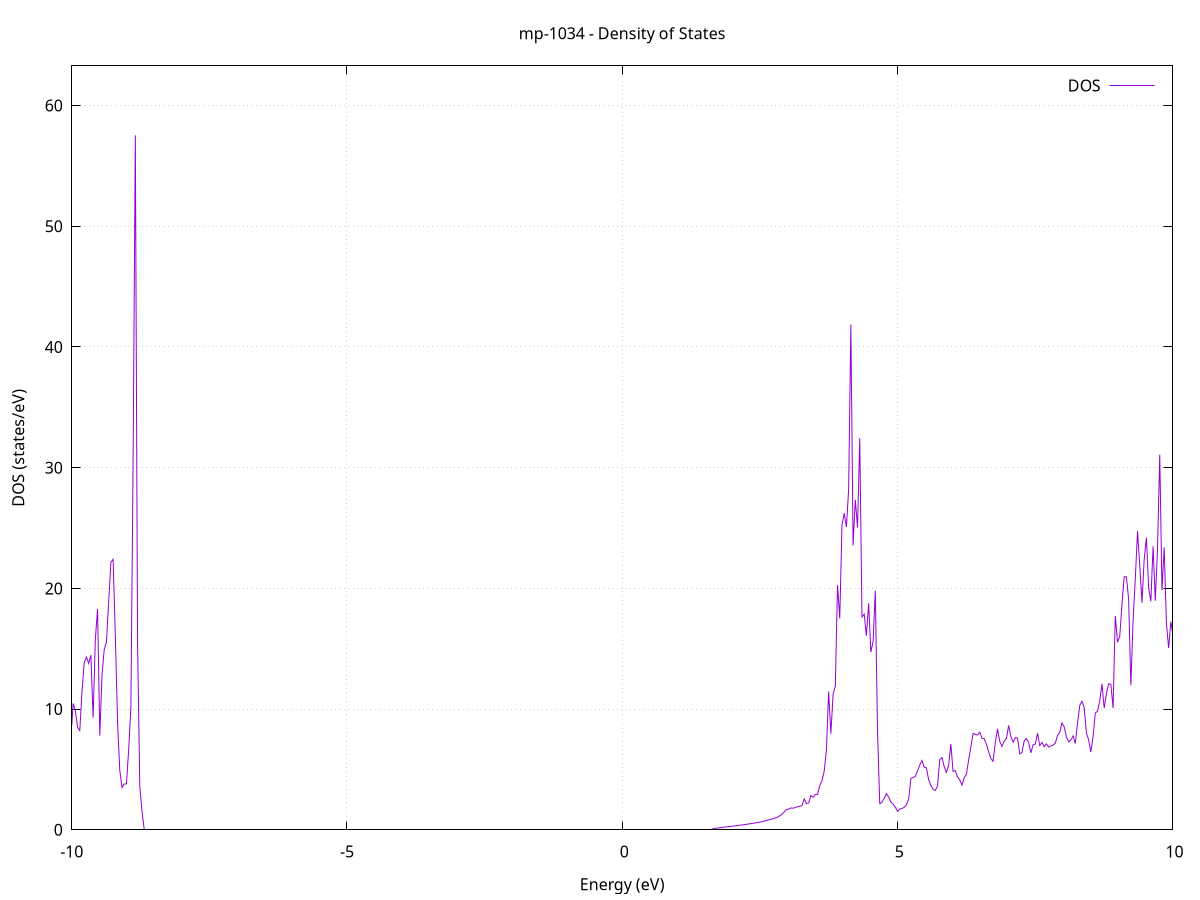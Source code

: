 set title 'mp-1034 - Density of States'
set xlabel 'Energy (eV)'
set ylabel 'DOS (states/eV)'
set grid
set xrange [-10:10]
set yrange [0:63.289]
set xzeroaxis lt -1
set terminal png size 800,600
set output 'mp-1034_dos_gnuplot.png'
plot '-' using 1:2 with lines title 'DOS'
-66.462600 0.000000
-66.422200 0.000000
-66.381800 0.000000
-66.341400 0.000000
-66.301100 0.000000
-66.260700 0.000000
-66.220300 0.000000
-66.179900 0.000000
-66.139600 0.000000
-66.099200 0.000000
-66.058800 0.000000
-66.018400 0.000000
-65.978100 0.000000
-65.937700 0.000000
-65.897300 0.000000
-65.856900 0.000000
-65.816600 0.000000
-65.776200 0.000000
-65.735800 0.000000
-65.695400 0.000000
-65.655000 0.000000
-65.614700 0.000000
-65.574300 0.000000
-65.533900 0.000000
-65.493500 0.000000
-65.453200 0.000000
-65.412800 0.000000
-65.372400 0.000000
-65.332000 0.000000
-65.291700 0.000000
-65.251300 0.000000
-65.210900 0.000000
-65.170500 0.000000
-65.130200 0.000000
-65.089800 0.000000
-65.049400 0.000000
-65.009000 0.000000
-64.968600 0.000000
-64.928300 0.000000
-64.887900 0.000000
-64.847500 0.000000
-64.807100 0.000000
-64.766800 0.000000
-64.726400 0.000000
-64.686000 0.000000
-64.645600 0.000000
-64.605300 0.000000
-64.564900 0.000000
-64.524500 0.000000
-64.484100 0.000000
-64.443800 0.000000
-64.403400 0.000000
-64.363000 0.000000
-64.322600 0.000000
-64.282200 0.000000
-64.241900 0.000000
-64.201500 0.000000
-64.161100 0.000000
-64.120700 0.000000
-64.080400 0.000000
-64.040000 0.000000
-63.999600 0.000000
-63.959200 0.000000
-63.918900 0.000000
-63.878500 0.000000
-63.838100 0.000000
-63.797700 0.000000
-63.757400 0.000000
-63.717000 0.000000
-63.676600 0.000000
-63.636200 0.000000
-63.595800 0.000000
-63.555500 0.000000
-63.515100 0.000000
-63.474700 0.000000
-63.434300 0.000000
-63.394000 0.000000
-63.353600 0.000000
-63.313200 0.000000
-63.272800 0.000000
-63.232500 0.000000
-63.192100 0.000000
-63.151700 0.000000
-63.111300 0.000000
-63.071000 0.000000
-63.030600 0.000000
-62.990200 0.000000
-62.949800 0.000000
-62.909400 0.000000
-62.869100 0.000000
-62.828700 0.000000
-62.788300 0.000000
-62.747900 0.000000
-62.707600 0.000000
-62.667200 0.000000
-62.626800 0.000000
-62.586400 0.000000
-62.546100 0.000000
-62.505700 0.000000
-62.465300 0.000000
-62.424900 0.000000
-62.384600 0.000000
-62.344200 0.000000
-62.303800 0.000000
-62.263400 0.000000
-62.223000 0.000000
-62.182700 0.000000
-62.142300 0.000000
-62.101900 0.000000
-62.061500 0.000000
-62.021200 0.000000
-61.980800 0.000000
-61.940400 0.000000
-61.900000 0.000000
-61.859700 0.000000
-61.819300 0.000000
-61.778900 0.000000
-61.738500 0.000000
-61.698200 0.000000
-61.657800 0.000000
-61.617400 0.000000
-61.577000 0.000000
-61.536600 0.000000
-61.496300 0.000000
-61.455900 0.000000
-61.415500 0.000000
-61.375100 0.000000
-61.334800 0.000000
-61.294400 0.000000
-61.254000 0.000000
-61.213600 0.000000
-61.173300 0.000000
-61.132900 0.000000
-61.092500 0.000000
-61.052100 0.000000
-61.011800 0.000000
-60.971400 0.000000
-60.931000 0.000000
-60.890600 0.000000
-60.850200 0.000000
-60.809900 0.000000
-60.769500 0.000000
-60.729100 0.000000
-60.688700 0.000000
-60.648400 0.000000
-60.608000 0.000000
-60.567600 0.000000
-60.527200 0.000000
-60.486900 0.000000
-60.446500 0.000000
-60.406100 0.000000
-60.365700 0.000000
-60.325400 0.000000
-60.285000 0.000000
-60.244600 0.000000
-60.204200 0.000000
-60.163800 0.000000
-60.123500 0.000000
-60.083100 0.000000
-60.042700 0.000000
-60.002300 0.000000
-59.962000 0.000000
-59.921600 0.000000
-59.881200 0.000000
-59.840800 0.000000
-59.800500 0.000000
-59.760100 0.000000
-59.719700 0.000000
-59.679300 0.000000
-59.639000 0.000000
-59.598600 0.000000
-59.558200 0.000000
-59.517800 0.000000
-59.477400 0.000000
-59.437100 0.000000
-59.396700 0.000000
-59.356300 0.000000
-59.315900 0.000000
-59.275600 0.000000
-59.235200 0.000000
-59.194800 0.000000
-59.154400 0.000000
-59.114100 0.000000
-59.073700 0.000000
-59.033300 0.000000
-58.992900 0.000000
-58.952600 0.000000
-58.912200 0.000000
-58.871800 0.000000
-58.831400 0.000000
-58.791000 0.000000
-58.750700 0.000000
-58.710300 0.000000
-58.669900 0.000000
-58.629500 0.000000
-58.589200 0.000000
-58.548800 0.000000
-58.508400 0.000000
-58.468000 0.000000
-58.427700 0.000000
-58.387300 0.000000
-58.346900 0.000000
-58.306500 0.000000
-58.266200 0.000000
-58.225800 0.000000
-58.185400 0.000000
-58.145000 0.000000
-58.104600 0.000000
-58.064300 0.000000
-58.023900 0.000000
-57.983500 0.000000
-57.943100 0.000000
-57.902800 0.000000
-57.862400 0.000000
-57.822000 0.000000
-57.781600 0.000000
-57.741300 0.000000
-57.700900 0.000000
-57.660500 0.000000
-57.620100 0.000000
-57.579800 0.000000
-57.539400 0.000000
-57.499000 0.000000
-57.458600 0.000000
-57.418200 0.000000
-57.377900 0.000000
-57.337500 0.000000
-57.297100 0.000000
-57.256700 0.000000
-57.216400 0.000000
-57.176000 0.000000
-57.135600 0.000000
-57.095200 0.000000
-57.054900 0.000000
-57.014500 0.000000
-56.974100 0.000000
-56.933700 0.000000
-56.893400 0.000000
-56.853000 0.000000
-56.812600 0.000000
-56.772200 0.000000
-56.731800 0.000000
-56.691500 0.000000
-56.651100 0.000000
-56.610700 0.000000
-56.570300 0.000000
-56.530000 0.000000
-56.489600 0.000000
-56.449200 0.000000
-56.408800 0.000000
-56.368500 0.000000
-56.328100 0.000000
-56.287700 0.000000
-56.247300 0.000000
-56.207000 0.000000
-56.166600 0.000000
-56.126200 0.000000
-56.085800 0.000000
-56.045400 0.000000
-56.005100 0.000000
-55.964700 0.000000
-55.924300 0.000000
-55.883900 0.000000
-55.843600 0.000000
-55.803200 0.000000
-55.762800 0.000000
-55.722400 0.000000
-55.682100 0.000000
-55.641700 0.000000
-55.601300 0.000000
-55.560900 0.000000
-55.520600 0.000000
-55.480200 0.000000
-55.439800 0.000000
-55.399400 0.000000
-55.359000 0.000000
-55.318700 0.000000
-55.278300 0.000000
-55.237900 0.000000
-55.197500 0.000000
-55.157200 0.000000
-55.116800 0.000000
-55.076400 0.000000
-55.036000 0.000000
-54.995700 0.000000
-54.955300 0.000000
-54.914900 0.000000
-54.874500 0.000000
-54.834200 0.000000
-54.793800 0.000000
-54.753400 0.000000
-54.713000 0.000000
-54.672600 0.000000
-54.632300 0.000000
-54.591900 0.000000
-54.551500 0.000000
-54.511100 0.000000
-54.470800 0.000000
-54.430400 0.000000
-54.390000 0.000000
-54.349600 0.000000
-54.309300 0.000000
-54.268900 0.000000
-54.228500 0.000000
-54.188100 0.000000
-54.147800 0.000000
-54.107400 0.000000
-54.067000 0.000000
-54.026600 0.000000
-53.986200 0.000000
-53.945900 0.000000
-53.905500 0.000000
-53.865100 0.000000
-53.824700 0.000000
-53.784400 0.000000
-53.744000 0.000000
-53.703600 0.000000
-53.663200 0.000000
-53.622900 0.000000
-53.582500 0.000000
-53.542100 0.000000
-53.501700 0.000000
-53.461400 0.000000
-53.421000 0.000000
-53.380600 0.000000
-53.340200 0.000000
-53.299800 0.000000
-53.259500 0.000000
-53.219100 0.000000
-53.178700 0.000000
-53.138300 0.000000
-53.098000 0.000000
-53.057600 0.000000
-53.017200 0.000000
-52.976800 0.000000
-52.936500 0.000000
-52.896100 0.000000
-52.855700 0.000000
-52.815300 0.000000
-52.775000 0.000000
-52.734600 0.000000
-52.694200 0.000000
-52.653800 0.000000
-52.613400 0.000000
-52.573100 0.000000
-52.532700 0.000000
-52.492300 0.000000
-52.451900 0.000000
-52.411600 0.000000
-52.371200 0.000000
-52.330800 0.000000
-52.290400 0.000000
-52.250100 0.000000
-52.209700 0.000000
-52.169300 0.000000
-52.128900 0.000000
-52.088600 0.000000
-52.048200 0.000000
-52.007800 0.000000
-51.967400 0.000000
-51.927000 0.000000
-51.886700 0.000000
-51.846300 0.000000
-51.805900 0.000000
-51.765500 0.000000
-51.725200 0.000000
-51.684800 0.000000
-51.644400 0.000000
-51.604000 0.000000
-51.563700 0.000000
-51.523300 0.000000
-51.482900 0.000000
-51.442500 0.000000
-51.402200 0.000000
-51.361800 0.000000
-51.321400 0.000000
-51.281000 0.000000
-51.240600 0.000000
-51.200300 0.000000
-51.159900 0.000000
-51.119500 0.000000
-51.079100 0.000000
-51.038800 0.000000
-50.998400 0.000000
-50.958000 0.000000
-50.917600 0.000000
-50.877300 0.000000
-50.836900 0.000000
-50.796500 0.000000
-50.756100 0.000000
-50.715700 0.000000
-50.675400 0.000000
-50.635000 0.000000
-50.594600 0.000000
-50.554200 0.000000
-50.513900 0.000000
-50.473500 0.000000
-50.433100 0.000000
-50.392700 0.000000
-50.352400 0.000000
-50.312000 0.000000
-50.271600 0.000000
-50.231200 0.000000
-50.190900 0.000000
-50.150500 0.000000
-50.110100 0.000000
-50.069700 0.000000
-50.029300 0.000000
-49.989000 0.000000
-49.948600 0.000000
-49.908200 0.000000
-49.867800 0.000000
-49.827500 0.000000
-49.787100 0.000000
-49.746700 0.000000
-49.706300 0.000000
-49.666000 0.000000
-49.625600 0.000000
-49.585200 0.000000
-49.544800 0.000000
-49.504500 0.000000
-49.464100 0.000000
-49.423700 0.000000
-49.383300 0.000000
-49.342900 0.000000
-49.302600 0.000000
-49.262200 0.000000
-49.221800 0.000000
-49.181400 0.000000
-49.141100 0.000000
-49.100700 0.000000
-49.060300 0.000000
-49.019900 0.000000
-48.979600 0.000000
-48.939200 0.000000
-48.898800 0.000000
-48.858400 0.000000
-48.818100 0.000000
-48.777700 0.000000
-48.737300 0.000000
-48.696900 0.000000
-48.656500 0.000000
-48.616200 0.000000
-48.575800 0.000000
-48.535400 0.000000
-48.495000 0.000000
-48.454700 0.000000
-48.414300 0.000000
-48.373900 0.000000
-48.333500 0.000000
-48.293200 0.000000
-48.252800 0.000000
-48.212400 0.000000
-48.172000 0.000000
-48.131700 0.000000
-48.091300 0.000000
-48.050900 0.000000
-48.010500 0.000000
-47.970100 0.000000
-47.929800 0.000000
-47.889400 0.000000
-47.849000 0.000000
-47.808600 0.000000
-47.768300 0.000000
-47.727900 0.000000
-47.687500 0.000000
-47.647100 0.000000
-47.606800 0.000000
-47.566400 0.000000
-47.526000 0.000000
-47.485600 0.000000
-47.445300 0.000000
-47.404900 0.000000
-47.364500 0.000000
-47.324100 0.000000
-47.283700 0.000000
-47.243400 0.000000
-47.203000 0.000000
-47.162600 0.000000
-47.122200 0.000000
-47.081900 0.000000
-47.041500 0.000000
-47.001100 0.000000
-46.960700 0.000000
-46.920400 0.000000
-46.880000 0.000000
-46.839600 0.000000
-46.799200 0.000000
-46.758900 0.000000
-46.718500 0.000000
-46.678100 0.000000
-46.637700 0.000000
-46.597300 0.000000
-46.557000 0.000000
-46.516600 0.000000
-46.476200 0.000000
-46.435800 0.000000
-46.395500 0.000000
-46.355100 0.000000
-46.314700 0.000000
-46.274300 0.000000
-46.234000 0.000000
-46.193600 0.000000
-46.153200 0.000000
-46.112800 0.000000
-46.072500 0.000000
-46.032100 0.000000
-45.991700 0.000000
-45.951300 0.000000
-45.910900 0.000000
-45.870600 0.000000
-45.830200 0.000000
-45.789800 0.000000
-45.749400 0.000000
-45.709100 0.000000
-45.668700 0.000000
-45.628300 0.000000
-45.587900 0.000000
-45.547600 0.000000
-45.507200 0.000000
-45.466800 0.000000
-45.426400 0.000000
-45.386100 0.000000
-45.345700 0.000000
-45.305300 0.000000
-45.264900 0.000000
-45.224500 0.000000
-45.184200 0.000000
-45.143800 0.000000
-45.103400 0.000000
-45.063000 0.000000
-45.022700 0.000000
-44.982300 0.000000
-44.941900 0.000000
-44.901500 0.000000
-44.861200 0.000000
-44.820800 0.000000
-44.780400 0.000000
-44.740000 0.000000
-44.699700 0.000000
-44.659300 0.000000
-44.618900 0.000000
-44.578500 0.000000
-44.538100 0.000000
-44.497800 0.000000
-44.457400 0.000000
-44.417000 0.000000
-44.376600 0.000000
-44.336300 0.000000
-44.295900 0.000000
-44.255500 0.000000
-44.215100 0.000000
-44.174800 0.000000
-44.134400 0.000000
-44.094000 0.000000
-44.053600 0.000000
-44.013300 0.000000
-43.972900 0.000000
-43.932500 0.000000
-43.892100 0.000000
-43.851700 0.000000
-43.811400 0.000000
-43.771000 0.000000
-43.730600 0.000000
-43.690200 0.000000
-43.649900 0.000000
-43.609500 0.000000
-43.569100 0.000000
-43.528700 0.000000
-43.488400 0.000000
-43.448000 0.000000
-43.407600 0.000000
-43.367200 0.000000
-43.326900 0.000000
-43.286500 0.000000
-43.246100 0.000000
-43.205700 0.000000
-43.165300 0.000000
-43.125000 0.000000
-43.084600 0.000000
-43.044200 0.000000
-43.003800 0.000000
-42.963500 0.000000
-42.923100 0.000000
-42.882700 0.000000
-42.842300 0.000000
-42.802000 0.000000
-42.761600 0.000000
-42.721200 0.000000
-42.680800 0.000000
-42.640500 0.000000
-42.600100 0.000000
-42.559700 0.000000
-42.519300 0.000000
-42.478900 0.000000
-42.438600 0.000000
-42.398200 0.000000
-42.357800 0.000000
-42.317400 0.000000
-42.277100 0.000000
-42.236700 0.000000
-42.196300 0.000000
-42.155900 0.000000
-42.115600 0.000000
-42.075200 0.000000
-42.034800 0.000000
-41.994400 0.000000
-41.954100 0.000000
-41.913700 0.000000
-41.873300 0.000000
-41.832900 0.000000
-41.792500 0.000000
-41.752200 0.000000
-41.711800 0.000000
-41.671400 0.000000
-41.631000 0.000000
-41.590700 0.000000
-41.550300 0.000000
-41.509900 0.000000
-41.469500 0.000000
-41.429200 0.000000
-41.388800 0.000000
-41.348400 0.000000
-41.308000 0.000000
-41.267700 0.000000
-41.227300 0.000000
-41.186900 0.000000
-41.146500 0.000000
-41.106100 0.000000
-41.065800 0.000000
-41.025400 0.000000
-40.985000 0.000000
-40.944600 0.000000
-40.904300 0.000000
-40.863900 0.000000
-40.823500 0.000000
-40.783100 0.000000
-40.742800 0.000000
-40.702400 0.000000
-40.662000 0.000000
-40.621600 0.000000
-40.581300 0.000000
-40.540900 0.000000
-40.500500 0.000000
-40.460100 0.000000
-40.419700 0.000000
-40.379400 0.000000
-40.339000 0.000000
-40.298600 0.000000
-40.258200 0.000000
-40.217900 0.000000
-40.177500 0.000000
-40.137100 0.000000
-40.096700 0.000000
-40.056400 0.000000
-40.016000 0.000000
-39.975600 0.000000
-39.935200 0.000000
-39.894900 0.000000
-39.854500 0.000000
-39.814100 0.000000
-39.773700 0.000000
-39.733300 0.000000
-39.693000 0.000000
-39.652600 0.000000
-39.612200 0.000000
-39.571800 0.000000
-39.531500 0.000000
-39.491100 0.000000
-39.450700 0.000000
-39.410300 0.000000
-39.370000 0.000000
-39.329600 0.000000
-39.289200 0.000000
-39.248800 0.000000
-39.208500 0.000000
-39.168100 0.000000
-39.127700 0.000000
-39.087300 0.000000
-39.046900 0.000000
-39.006600 0.000000
-38.966200 0.000000
-38.925800 0.000000
-38.885400 0.000000
-38.845100 0.000000
-38.804700 0.000000
-38.764300 0.000000
-38.723900 0.000000
-38.683600 0.000000
-38.643200 0.000000
-38.602800 0.000000
-38.562400 0.000000
-38.522100 0.000000
-38.481700 0.000000
-38.441300 0.000000
-38.400900 0.000000
-38.360500 0.000000
-38.320200 0.000000
-38.279800 0.000000
-38.239400 0.000000
-38.199000 0.000000
-38.158700 0.000000
-38.118300 0.000000
-38.077900 0.000000
-38.037500 0.000000
-37.997200 0.000000
-37.956800 0.000000
-37.916400 0.000000
-37.876000 0.000000
-37.835700 0.000000
-37.795300 0.000000
-37.754900 0.000000
-37.714500 0.000000
-37.674100 0.000000
-37.633800 0.000000
-37.593400 0.000000
-37.553000 0.000000
-37.512600 0.000000
-37.472300 0.000000
-37.431900 0.000000
-37.391500 0.000000
-37.351100 0.000000
-37.310800 0.000000
-37.270400 0.000000
-37.230000 0.000000
-37.189600 0.000000
-37.149300 0.000000
-37.108900 0.000000
-37.068500 0.000000
-37.028100 0.000000
-36.987700 0.000000
-36.947400 0.000000
-36.907000 0.000000
-36.866600 0.000000
-36.826200 0.000000
-36.785900 0.000000
-36.745500 0.000000
-36.705100 0.000000
-36.664700 0.000000
-36.624400 0.000000
-36.584000 0.000000
-36.543600 0.000000
-36.503200 0.000000
-36.462900 0.000000
-36.422500 0.000000
-36.382100 0.000000
-36.341700 0.000000
-36.301300 0.000000
-36.261000 0.000000
-36.220600 0.000000
-36.180200 0.000000
-36.139800 0.000000
-36.099500 0.000000
-36.059100 0.000000
-36.018700 0.000000
-35.978300 0.000000
-35.938000 0.000000
-35.897600 0.000000
-35.857200 0.000000
-35.816800 0.000000
-35.776500 0.000000
-35.736100 0.000000
-35.695700 0.000000
-35.655300 0.000000
-35.614900 0.000000
-35.574600 0.000000
-35.534200 0.000000
-35.493800 0.000000
-35.453400 0.000000
-35.413100 0.000000
-35.372700 0.000000
-35.332300 0.000000
-35.291900 0.000000
-35.251600 0.000000
-35.211200 0.000000
-35.170800 0.000000
-35.130400 0.000000
-35.090000 0.000000
-35.049700 0.000000
-35.009300 0.000000
-34.968900 0.000000
-34.928500 0.000000
-34.888200 0.000000
-34.847800 0.000000
-34.807400 0.000000
-34.767000 0.000000
-34.726700 0.000000
-34.686300 0.000000
-34.645900 0.000000
-34.605500 0.000000
-34.565200 0.000000
-34.524800 0.000000
-34.484400 0.000000
-34.444000 0.000000
-34.403600 0.000000
-34.363300 0.000000
-34.322900 0.000000
-34.282500 0.000000
-34.242100 0.000000
-34.201800 0.000000
-34.161400 0.000000
-34.121000 0.000000
-34.080600 0.000000
-34.040300 0.000000
-33.999900 0.000000
-33.959500 0.000000
-33.919100 0.000000
-33.878800 0.000000
-33.838400 0.000000
-33.798000 0.000000
-33.757600 0.000000
-33.717200 0.000000
-33.676900 0.000000
-33.636500 0.000000
-33.596100 0.000000
-33.555700 0.000000
-33.515400 0.000000
-33.475000 0.000000
-33.434600 0.000000
-33.394200 0.000000
-33.353900 0.000000
-33.313500 0.000000
-33.273100 0.000000
-33.232700 0.000000
-33.192400 0.000000
-33.152000 0.000000
-33.111600 0.000000
-33.071200 0.000000
-33.030800 0.000000
-32.990500 0.000000
-32.950100 0.000000
-32.909700 0.000000
-32.869300 0.000000
-32.829000 0.000000
-32.788600 0.000000
-32.748200 0.000000
-32.707800 0.000000
-32.667500 0.000000
-32.627100 0.000000
-32.586700 0.000000
-32.546300 0.000000
-32.506000 0.000000
-32.465600 0.000000
-32.425200 0.000000
-32.384800 0.000000
-32.344400 0.000000
-32.304100 0.000000
-32.263700 0.000000
-32.223300 0.000000
-32.182900 0.000000
-32.142600 0.000000
-32.102200 0.000000
-32.061800 0.000000
-32.021400 0.000000
-31.981100 0.000000
-31.940700 0.000000
-31.900300 0.000000
-31.859900 0.000000
-31.819600 0.000000
-31.779200 0.000000
-31.738800 0.000000
-31.698400 1.425300
-31.658000 9.671500
-31.617700 17.775400
-31.577300 21.945400
-31.536900 96.964100
-31.496500 19.566200
-31.456200 49.975200
-31.415800 33.915500
-31.375400 0.000000
-31.335000 0.000000
-31.294700 0.000000
-31.254300 0.000000
-31.213900 0.000000
-31.173500 0.000000
-31.133200 0.000000
-31.092800 0.000000
-31.052400 0.000000
-31.012000 0.000000
-30.971600 0.000000
-30.931300 0.000000
-30.890900 0.000000
-30.850500 0.000000
-30.810100 0.000000
-30.769800 0.000000
-30.729400 0.000000
-30.689000 0.000000
-30.648600 0.000000
-30.608300 0.000000
-30.567900 0.000000
-30.527500 0.000000
-30.487100 0.000000
-30.446800 0.000000
-30.406400 0.000000
-30.366000 0.000000
-30.325600 0.000000
-30.285200 0.000000
-30.244900 0.000000
-30.204500 0.000000
-30.164100 0.000000
-30.123700 0.000000
-30.083400 0.000000
-30.043000 0.000000
-30.002600 0.000000
-29.962200 0.000000
-29.921900 0.000000
-29.881500 0.000000
-29.841100 0.000000
-29.800700 0.000000
-29.760400 0.000000
-29.720000 0.000000
-29.679600 0.000000
-29.639200 0.000000
-29.598800 0.000000
-29.558500 0.000000
-29.518100 0.000000
-29.477700 0.000000
-29.437300 0.000000
-29.397000 0.000000
-29.356600 0.000000
-29.316200 0.000000
-29.275800 0.000000
-29.235500 0.000000
-29.195100 0.000000
-29.154700 0.000000
-29.114300 0.000000
-29.074000 0.000000
-29.033600 0.000000
-28.993200 0.000000
-28.952800 0.000000
-28.912400 0.000000
-28.872100 0.000000
-28.831700 0.000000
-28.791300 0.000000
-28.750900 0.000000
-28.710600 0.000000
-28.670200 0.000000
-28.629800 0.000000
-28.589400 0.000000
-28.549100 0.000000
-28.508700 0.000000
-28.468300 0.000000
-28.427900 0.000000
-28.387600 0.000000
-28.347200 0.000000
-28.306800 0.000000
-28.266400 0.000000
-28.226000 0.000000
-28.185700 0.000000
-28.145300 0.000000
-28.104900 0.000000
-28.064500 0.000000
-28.024200 0.000000
-27.983800 0.000000
-27.943400 0.000000
-27.903000 0.000000
-27.862700 0.000000
-27.822300 0.000000
-27.781900 0.000000
-27.741500 0.000000
-27.701200 0.000000
-27.660800 0.000000
-27.620400 0.000000
-27.580000 0.000000
-27.539600 0.000000
-27.499300 0.000000
-27.458900 0.000000
-27.418500 0.000000
-27.378100 0.000000
-27.337800 0.000000
-27.297400 0.000000
-27.257000 0.000000
-27.216600 0.000000
-27.176300 0.000000
-27.135900 0.000000
-27.095500 0.000000
-27.055100 0.000000
-27.014800 0.000000
-26.974400 0.000000
-26.934000 0.000000
-26.893600 0.000000
-26.853200 0.000000
-26.812900 0.000000
-26.772500 0.000000
-26.732100 0.000000
-26.691700 0.000000
-26.651400 0.000000
-26.611000 0.000000
-26.570600 0.000000
-26.530200 0.000000
-26.489900 0.000000
-26.449500 0.000000
-26.409100 0.000000
-26.368700 0.000000
-26.328400 0.000000
-26.288000 0.000000
-26.247600 0.000000
-26.207200 0.000000
-26.166800 0.000000
-26.126500 0.000000
-26.086100 0.000000
-26.045700 0.000000
-26.005300 0.000000
-25.965000 0.000000
-25.924600 0.000000
-25.884200 0.000000
-25.843800 0.000000
-25.803500 0.000000
-25.763100 0.000000
-25.722700 0.000000
-25.682300 0.000000
-25.642000 0.000000
-25.601600 0.000000
-25.561200 0.000000
-25.520800 0.000000
-25.480400 0.000000
-25.440100 0.000000
-25.399700 0.000000
-25.359300 0.000000
-25.318900 0.000000
-25.278600 0.000000
-25.238200 0.000000
-25.197800 0.000000
-25.157400 0.000000
-25.117100 0.000000
-25.076700 0.000000
-25.036300 0.000000
-24.995900 0.000000
-24.955600 0.000000
-24.915200 0.000000
-24.874800 0.000000
-24.834400 0.000000
-24.794000 0.000000
-24.753700 0.000000
-24.713300 0.000000
-24.672900 0.000000
-24.632500 0.000000
-24.592200 0.000000
-24.551800 0.000000
-24.511400 0.000000
-24.471000 0.000000
-24.430700 0.000000
-24.390300 0.000000
-24.349900 0.000000
-24.309500 0.000000
-24.269200 0.000000
-24.228800 0.000000
-24.188400 0.000000
-24.148000 0.000000
-24.107600 0.000000
-24.067300 0.000000
-24.026900 0.000000
-23.986500 0.000000
-23.946100 0.000000
-23.905800 0.000000
-23.865400 0.000000
-23.825000 0.000000
-23.784600 0.000000
-23.744300 0.000000
-23.703900 0.000000
-23.663500 0.000000
-23.623100 0.000000
-23.582800 0.000000
-23.542400 0.000000
-23.502000 0.000000
-23.461600 0.000000
-23.421200 0.000000
-23.380900 0.000000
-23.340500 0.000000
-23.300100 0.000000
-23.259700 0.000000
-23.219400 0.000000
-23.179000 0.000000
-23.138600 0.000000
-23.098200 0.000000
-23.057900 0.000000
-23.017500 0.000000
-22.977100 0.000000
-22.936700 0.000000
-22.896400 0.000000
-22.856000 0.000000
-22.815600 0.000000
-22.775200 0.000000
-22.734800 0.000000
-22.694500 0.000000
-22.654100 0.000000
-22.613700 0.000000
-22.573300 0.000000
-22.533000 0.000000
-22.492600 0.000000
-22.452200 0.000000
-22.411800 0.000000
-22.371500 0.000000
-22.331100 0.000000
-22.290700 0.000000
-22.250300 0.000000
-22.210000 0.000000
-22.169600 0.000000
-22.129200 0.000000
-22.088800 0.000000
-22.048400 0.000000
-22.008100 0.000000
-21.967700 0.000000
-21.927300 0.000000
-21.886900 0.000000
-21.846600 0.000000
-21.806200 0.000000
-21.765800 0.000000
-21.725400 0.000000
-21.685100 0.000000
-21.644700 0.000000
-21.604300 0.000000
-21.563900 0.000000
-21.523600 0.000000
-21.483200 0.000000
-21.442800 0.000000
-21.402400 0.000000
-21.362000 0.000000
-21.321700 0.000000
-21.281300 0.000000
-21.240900 0.000000
-21.200500 0.000000
-21.160200 0.000000
-21.119800 0.000000
-21.079400 0.000000
-21.039000 0.000000
-20.998700 0.000000
-20.958300 0.000000
-20.917900 0.000000
-20.877500 0.000000
-20.837200 0.000000
-20.796800 0.000000
-20.756400 0.000000
-20.716000 0.000000
-20.675600 0.000000
-20.635300 0.000000
-20.594900 0.000000
-20.554500 0.000000
-20.514100 0.000000
-20.473800 0.000000
-20.433400 0.000000
-20.393000 0.000000
-20.352600 0.000000
-20.312300 0.000000
-20.271900 0.000000
-20.231500 0.000000
-20.191100 0.000000
-20.150800 0.000000
-20.110400 0.000000
-20.070000 0.000000
-20.029600 0.000000
-19.989200 0.000000
-19.948900 0.000000
-19.908500 0.000000
-19.868100 0.000000
-19.827700 0.000000
-19.787400 0.000000
-19.747000 0.000000
-19.706600 0.000000
-19.666200 0.000000
-19.625900 0.000000
-19.585500 0.000000
-19.545100 0.000000
-19.504700 0.000000
-19.464300 0.000000
-19.424000 0.000000
-19.383600 0.000000
-19.343200 0.000000
-19.302800 0.000000
-19.262500 0.000000
-19.222100 0.000000
-19.181700 0.000000
-19.141300 0.000000
-19.101000 0.000000
-19.060600 0.000000
-19.020200 0.000000
-18.979800 0.000000
-18.939500 0.000000
-18.899100 0.000000
-18.858700 0.000000
-18.818300 0.000000
-18.777900 0.000000
-18.737600 0.000000
-18.697200 0.000000
-18.656800 0.000000
-18.616400 0.000000
-18.576100 0.000000
-18.535700 0.000000
-18.495300 0.000000
-18.454900 0.000000
-18.414600 0.000000
-18.374200 0.000000
-18.333800 0.000000
-18.293400 0.000000
-18.253100 0.000000
-18.212700 0.000000
-18.172300 0.000000
-18.131900 0.000000
-18.091500 0.000000
-18.051200 0.000000
-18.010800 0.000000
-17.970400 0.000000
-17.930000 0.000000
-17.889700 0.000000
-17.849300 0.000000
-17.808900 0.000000
-17.768500 0.000000
-17.728200 0.000000
-17.687800 0.000000
-17.647400 0.000000
-17.607000 0.000000
-17.566700 0.000000
-17.526300 0.000000
-17.485900 0.000000
-17.445500 0.000000
-17.405100 0.000000
-17.364800 0.000000
-17.324400 0.000000
-17.284000 0.000000
-17.243600 0.000000
-17.203300 0.000000
-17.162900 0.000000
-17.122500 0.000000
-17.082100 0.000000
-17.041800 0.000000
-17.001400 0.000000
-16.961000 0.000000
-16.920600 0.000000
-16.880300 0.000000
-16.839900 0.000000
-16.799500 0.000000
-16.759100 0.000000
-16.718700 0.000000
-16.678400 0.000000
-16.638000 0.000000
-16.597600 0.000000
-16.557200 0.000000
-16.516900 0.000000
-16.476500 0.000000
-16.436100 0.000000
-16.395700 0.000000
-16.355400 0.000000
-16.315000 0.000000
-16.274600 0.000000
-16.234200 0.000000
-16.193900 0.000000
-16.153500 0.000000
-16.113100 0.000000
-16.072700 0.000000
-16.032300 0.000000
-15.992000 0.000000
-15.951600 0.000000
-15.911200 0.000000
-15.870800 0.000000
-15.830500 0.000000
-15.790100 0.000000
-15.749700 0.000000
-15.709300 0.000000
-15.669000 0.000000
-15.628600 0.000000
-15.588200 0.000000
-15.547800 0.000000
-15.507500 0.000000
-15.467100 0.000000
-15.426700 0.000000
-15.386300 0.000000
-15.345900 0.000000
-15.305600 0.000000
-15.265200 0.000000
-15.224800 0.000000
-15.184400 0.000000
-15.144100 0.000000
-15.103700 0.000000
-15.063300 0.000000
-15.022900 0.000000
-14.982600 0.000000
-14.942200 0.000000
-14.901800 0.000000
-14.861400 0.000000
-14.821100 0.000000
-14.780700 0.000000
-14.740300 0.000000
-14.699900 0.000000
-14.659500 0.000000
-14.619200 0.000000
-14.578800 0.000000
-14.538400 0.000000
-14.498000 0.000000
-14.457700 0.000000
-14.417300 0.000000
-14.376900 0.000000
-14.336500 0.000000
-14.296200 0.000000
-14.255800 0.000000
-14.215400 0.000000
-14.175000 0.000000
-14.134700 0.000000
-14.094300 0.000000
-14.053900 0.000000
-14.013500 0.000000
-13.973100 0.000000
-13.932800 0.000000
-13.892400 0.000000
-13.852000 0.000000
-13.811600 0.000000
-13.771300 0.000000
-13.730900 0.000000
-13.690500 0.000000
-13.650100 0.000000
-13.609800 0.000000
-13.569400 0.000000
-13.529000 0.000000
-13.488600 0.000000
-13.448300 0.000000
-13.407900 0.000000
-13.367500 0.000000
-13.327100 0.000000
-13.286700 0.000000
-13.246400 0.000000
-13.206000 0.000000
-13.165600 0.000000
-13.125200 0.000000
-13.084900 0.000000
-13.044500 0.000000
-13.004100 0.000000
-12.963700 0.000000
-12.923400 0.000000
-12.883000 0.000000
-12.842600 0.000000
-12.802200 0.000000
-12.761900 0.000000
-12.721500 0.000000
-12.681100 0.000000
-12.640700 0.000000
-12.600300 0.000000
-12.560000 0.000000
-12.519600 0.000000
-12.479200 0.000000
-12.438800 0.000000
-12.398500 0.000000
-12.358100 0.000000
-12.317700 0.000000
-12.277300 0.000000
-12.237000 0.000000
-12.196600 0.000000
-12.156200 0.000000
-12.115800 0.000000
-12.075500 0.000000
-12.035100 0.000000
-11.994700 0.000000
-11.954300 0.000000
-11.913900 0.000000
-11.873600 0.000000
-11.833200 0.000000
-11.792800 0.000000
-11.752400 0.000000
-11.712100 0.000000
-11.671700 0.000000
-11.631300 0.000000
-11.590900 0.000000
-11.550600 0.000000
-11.510200 0.000000
-11.469800 0.000000
-11.429400 0.000000
-11.389100 0.000000
-11.348700 0.000000
-11.308300 0.000000
-11.267900 0.000000
-11.227500 0.000000
-11.187200 0.000000
-11.146800 0.000000
-11.106400 0.000000
-11.066000 0.000000
-11.025700 0.000000
-10.985300 0.000000
-10.944900 0.392600
-10.904500 2.175700
-10.864200 3.564300
-10.823800 5.093600
-10.783400 7.529800
-10.743000 11.914800
-10.702700 7.917100
-10.662300 7.330900
-10.621900 10.910500
-10.581500 11.754200
-10.541100 9.899000
-10.500800 8.726400
-10.460400 6.801900
-10.420000 7.865900
-10.379600 13.738600
-10.339300 11.205200
-10.298900 7.514300
-10.258500 7.165900
-10.218100 10.076400
-10.177800 8.419500
-10.137400 7.557700
-10.097000 9.034000
-10.056600 8.251100
-10.016300 7.396600
-9.975900 10.466900
-9.935500 9.898600
-9.895100 8.500200
-9.854700 8.217300
-9.814400 11.467500
-9.774000 13.837400
-9.733600 14.319300
-9.693200 13.786100
-9.652900 14.464500
-9.612500 9.281800
-9.572100 15.774000
-9.531700 18.287700
-9.491400 7.796000
-9.451000 12.843700
-9.410600 14.942100
-9.370200 15.564300
-9.329900 18.876600
-9.289500 22.157900
-9.249100 22.409000
-9.208700 16.102100
-9.168300 8.862500
-9.128000 4.918900
-9.087600 3.505300
-9.047200 3.796200
-9.006800 3.803100
-8.966500 6.626800
-8.926100 10.171900
-8.885700 30.786500
-8.845300 57.535500
-8.805000 15.637700
-8.764600 3.583600
-8.724200 1.552400
-8.683800 0.026300
-8.643500 0.000000
-8.603100 0.000000
-8.562700 0.000000
-8.522300 0.000000
-8.481900 0.000000
-8.441600 0.000000
-8.401200 0.000000
-8.360800 0.000000
-8.320400 0.000000
-8.280100 0.000000
-8.239700 0.000000
-8.199300 0.000000
-8.158900 0.000000
-8.118600 0.000000
-8.078200 0.000000
-8.037800 0.000000
-7.997400 0.000000
-7.957100 0.000000
-7.916700 0.000000
-7.876300 0.000000
-7.835900 0.000000
-7.795500 0.000000
-7.755200 0.000000
-7.714800 0.000000
-7.674400 0.000000
-7.634000 0.000000
-7.593700 0.000000
-7.553300 0.000000
-7.512900 0.000000
-7.472500 0.000000
-7.432200 0.000000
-7.391800 0.000000
-7.351400 0.000000
-7.311000 0.000000
-7.270700 0.000000
-7.230300 0.000000
-7.189900 0.000000
-7.149500 0.000000
-7.109100 0.000000
-7.068800 0.000000
-7.028400 0.000000
-6.988000 0.000000
-6.947600 0.000000
-6.907300 0.000000
-6.866900 0.000000
-6.826500 0.000000
-6.786100 0.000000
-6.745800 0.000000
-6.705400 0.000000
-6.665000 0.000000
-6.624600 0.000000
-6.584300 0.000000
-6.543900 0.000000
-6.503500 0.000000
-6.463100 0.000000
-6.422700 0.000000
-6.382400 0.000000
-6.342000 0.000000
-6.301600 0.000000
-6.261200 0.000000
-6.220900 0.000000
-6.180500 0.000000
-6.140100 0.000000
-6.099700 0.000000
-6.059400 0.000000
-6.019000 0.000000
-5.978600 0.000000
-5.938200 0.000000
-5.897900 0.000000
-5.857500 0.000000
-5.817100 0.000000
-5.776700 0.000000
-5.736300 0.000000
-5.696000 0.000000
-5.655600 0.000000
-5.615200 0.000000
-5.574800 0.000000
-5.534500 0.000000
-5.494100 0.000000
-5.453700 0.000000
-5.413300 0.000000
-5.373000 0.000000
-5.332600 0.000000
-5.292200 0.000000
-5.251800 0.000000
-5.211500 0.000000
-5.171100 0.000000
-5.130700 0.000000
-5.090300 0.000000
-5.049900 0.000000
-5.009600 0.000000
-4.969200 0.000000
-4.928800 0.000000
-4.888400 0.000000
-4.848100 0.000000
-4.807700 0.000000
-4.767300 0.000000
-4.726900 0.000000
-4.686600 0.000000
-4.646200 0.000000
-4.605800 0.000000
-4.565400 0.000000
-4.525100 0.000000
-4.484700 0.000000
-4.444300 0.000000
-4.403900 0.000000
-4.363500 0.000000
-4.323200 0.000000
-4.282800 0.000000
-4.242400 0.000000
-4.202000 0.000000
-4.161700 0.000000
-4.121300 0.000000
-4.080900 0.000000
-4.040500 0.000000
-4.000200 0.000000
-3.959800 0.000000
-3.919400 0.000000
-3.879000 0.000000
-3.838700 0.000000
-3.798300 0.000000
-3.757900 0.000000
-3.717500 0.000000
-3.677100 0.000000
-3.636800 0.000000
-3.596400 0.000000
-3.556000 0.000000
-3.515600 0.000000
-3.475300 0.000000
-3.434900 0.000000
-3.394500 0.000000
-3.354100 0.000000
-3.313800 0.000000
-3.273400 0.000000
-3.233000 0.000000
-3.192600 0.000000
-3.152200 0.000000
-3.111900 0.000000
-3.071500 0.000000
-3.031100 0.000000
-2.990700 0.000000
-2.950400 0.000000
-2.910000 0.000000
-2.869600 0.000000
-2.829200 0.000000
-2.788900 0.000000
-2.748500 0.000000
-2.708100 0.000000
-2.667700 0.000000
-2.627400 0.000000
-2.587000 0.000000
-2.546600 0.000000
-2.506200 0.000000
-2.465800 0.000000
-2.425500 0.000000
-2.385100 0.000000
-2.344700 0.000000
-2.304300 0.000000
-2.264000 0.000000
-2.223600 0.000000
-2.183200 0.000000
-2.142800 0.000000
-2.102500 0.000000
-2.062100 0.000000
-2.021700 0.000000
-1.981300 0.000000
-1.941000 0.000000
-1.900600 0.000000
-1.860200 0.000000
-1.819800 0.000000
-1.779400 0.000000
-1.739100 0.000000
-1.698700 0.000000
-1.658300 0.000000
-1.617900 0.000000
-1.577600 0.000000
-1.537200 0.000000
-1.496800 0.000000
-1.456400 0.000000
-1.416100 0.000000
-1.375700 0.000000
-1.335300 0.000000
-1.294900 0.000000
-1.254600 0.000000
-1.214200 0.000000
-1.173800 0.000000
-1.133400 0.000000
-1.093000 0.000000
-1.052700 0.000000
-1.012300 0.000000
-0.971900 0.000000
-0.931500 0.000000
-0.891200 0.000000
-0.850800 0.000000
-0.810400 0.000000
-0.770000 0.000000
-0.729700 0.000000
-0.689300 0.000000
-0.648900 0.000000
-0.608500 0.000000
-0.568200 0.000000
-0.527800 0.000000
-0.487400 0.000000
-0.447000 0.000000
-0.406600 0.000000
-0.366300 0.000000
-0.325900 0.000000
-0.285500 0.000000
-0.245100 0.000000
-0.204800 0.000000
-0.164400 0.000000
-0.124000 0.000000
-0.083600 0.000000
-0.043300 0.000000
-0.002900 0.000000
0.037500 0.000000
0.077900 0.000000
0.118200 0.000000
0.158600 0.000000
0.199000 0.000000
0.239400 0.000000
0.279800 0.000000
0.320100 0.000000
0.360500 0.000000
0.400900 0.000000
0.441300 0.000000
0.481600 0.000000
0.522000 0.000000
0.562400 0.000000
0.602800 0.000000
0.643100 0.000000
0.683500 0.000000
0.723900 0.000000
0.764300 0.000000
0.804600 0.000000
0.845000 0.000000
0.885400 0.000000
0.925800 0.000000
0.966200 0.000000
1.006500 0.000000
1.046900 0.000000
1.087300 0.000000
1.127700 0.000000
1.168000 0.000000
1.208400 0.000000
1.248800 0.000000
1.289200 0.000000
1.329500 0.000000
1.369900 0.000000
1.410300 0.000000
1.450700 0.000000
1.491000 0.000000
1.531400 0.000000
1.571800 0.000000
1.612200 0.019300
1.652600 0.080200
1.692900 0.121100
1.733300 0.139900
1.773700 0.164200
1.814100 0.191800
1.854400 0.221900
1.894800 0.243600
1.935200 0.262600
1.975600 0.282000
2.015900 0.302100
2.056300 0.326100
2.096700 0.350300
2.137100 0.375300
2.177400 0.400600
2.217800 0.426100
2.258200 0.451800
2.298600 0.479000
2.339000 0.508200
2.379300 0.537600
2.419700 0.567300
2.460100 0.597500
2.500500 0.630600
2.540800 0.674200
2.581200 0.718600
2.621600 0.767100
2.662000 0.816700
2.702300 0.868500
2.742700 0.921900
2.783100 0.976900
2.823500 1.052700
2.863800 1.157000
2.904200 1.291600
2.944600 1.470000
2.985000 1.681500
3.025400 1.711500
3.065700 1.804900
3.106100 1.792500
3.146500 1.837200
3.186900 1.910800
3.227200 1.952900
3.267600 2.006200
3.308000 2.562900
3.348400 2.166900
3.388700 2.223600
3.429100 2.830900
3.469500 2.691900
3.509900 2.936300
3.550200 2.929400
3.590600 3.659700
3.631000 4.061400
3.671400 4.858100
3.711800 6.603300
3.752100 11.453300
3.792500 7.962000
3.832900 11.231300
3.873300 11.900800
3.913600 20.264200
3.954000 17.514400
3.994400 25.245800
4.034800 26.225700
4.075100 25.087500
4.115500 28.187800
4.155900 41.855300
4.196300 23.563900
4.236600 27.334200
4.277000 25.044400
4.317400 32.441300
4.357800 17.634700
4.398200 17.861300
4.438500 16.080700
4.478900 18.756000
4.519300 14.723300
4.559700 15.572100
4.600000 19.815900
4.640400 8.095300
4.680800 2.167200
4.721200 2.284100
4.761500 2.610000
4.801900 2.998900
4.842300 2.708300
4.882700 2.303900
4.923000 2.130100
4.963400 1.873700
5.003800 1.532500
5.044200 1.724700
5.084600 1.754300
5.124900 1.864800
5.165300 2.060400
5.205700 2.534400
5.246100 4.243900
5.286400 4.328300
5.326800 4.424000
5.367200 4.889400
5.407600 5.348900
5.447900 5.738500
5.488300 5.185700
5.528700 5.136000
5.569100 4.133600
5.609400 3.673700
5.649800 3.357600
5.690200 3.257600
5.730600 3.615600
5.771000 5.820400
5.811300 5.986200
5.851700 5.228400
5.892100 4.748200
5.932500 5.362300
5.972800 7.109000
6.013200 4.831500
6.053600 4.908700
6.094000 4.382500
6.134300 4.133500
6.174700 3.707700
6.215100 4.316100
6.255500 4.587400
6.295800 5.791400
6.336200 6.858100
6.376600 7.978800
6.417000 7.900400
6.457400 7.854500
6.497700 8.089200
6.538100 7.590600
6.578500 7.540000
6.618900 7.093200
6.659200 6.466900
6.699600 5.900000
6.740000 5.669400
6.780400 7.216300
6.820700 8.356500
6.861100 7.320800
6.901500 6.905400
6.941900 7.342400
6.982200 7.569200
7.022600 8.637700
7.063000 7.729000
7.103400 7.252100
7.143800 7.637000
7.184100 7.605600
7.224500 6.282700
7.264900 6.397100
7.305300 7.365800
7.345600 7.564400
7.386000 7.237300
7.426400 6.371300
7.466800 7.040300
7.507100 7.103100
7.547500 7.988700
7.587900 6.976900
7.628300 7.237000
7.668600 6.878500
7.709000 7.117800
7.749400 6.855300
7.789800 6.940100
7.830200 7.012300
7.870500 7.171800
7.910900 7.815400
7.951300 8.081100
7.991700 8.857900
8.032000 8.526800
8.072400 7.696800
8.112800 7.286400
8.153200 7.437200
8.193500 7.774100
8.233900 7.151200
8.274300 8.843600
8.314700 10.297800
8.355000 10.648300
8.395400 10.141000
8.435800 8.009300
8.476200 7.455700
8.516600 6.437100
8.556900 7.719300
8.597300 9.676700
8.637700 9.817800
8.678100 10.683100
8.718400 12.087400
8.758800 10.077400
8.799200 11.283400
8.839600 12.091200
8.879900 12.058100
8.920300 10.076300
8.960700 17.716900
9.001100 15.540500
9.041400 16.010100
9.081800 18.684600
9.122200 20.965000
9.162600 20.960300
9.203000 19.113200
9.243300 11.965500
9.283700 17.294000
9.324100 20.786600
9.364500 24.743300
9.404800 21.898300
9.445200 18.823700
9.485600 22.384700
9.526000 24.211700
9.566300 20.031500
9.606700 18.936000
9.647100 23.486000
9.687500 18.977200
9.727800 23.261100
9.768200 31.084600
9.808600 19.846300
9.849000 23.406900
9.889400 17.113600
9.929700 15.060000
9.970100 17.239700
10.010500 16.062800
10.050900 17.587100
10.091200 23.179100
10.131600 19.876800
10.172000 23.034200
10.212400 34.930600
10.252700 33.515600
10.293100 25.859200
10.333500 25.501800
10.373900 29.565800
10.414200 28.798600
10.454600 26.560300
10.495000 12.511300
10.535400 6.786500
10.575800 2.734000
10.616100 0.012400
10.656500 0.000000
10.696900 0.000000
10.737300 0.000000
10.777600 0.000000
10.818000 0.000000
10.858400 0.000000
10.898800 0.000000
10.939100 0.000000
10.979500 0.000000
11.019900 0.000000
11.060300 0.000000
11.100600 0.000000
11.141000 0.000000
11.181400 0.000000
11.221800 0.000000
11.262200 0.000000
11.302500 0.000000
11.342900 0.000000
11.383300 0.000000
11.423700 0.000000
11.464000 0.000000
11.504400 0.000000
11.544800 0.000000
11.585200 0.000000
11.625500 0.000000
11.665900 0.000000
11.706300 0.000000
11.746700 0.000000
11.787000 0.000000
11.827400 0.000000
11.867800 0.000000
11.908200 0.000000
11.948600 0.000000
11.988900 0.000000
12.029300 0.000000
12.069700 0.000000
12.110100 0.000000
12.150400 0.000000
12.190800 0.000000
12.231200 0.000000
12.271600 0.000000
12.311900 0.000000
12.352300 0.000000
12.392700 0.000000
12.433100 0.000000
12.473500 0.000000
12.513800 0.000000
12.554200 0.000000
12.594600 0.000000
12.635000 0.000000
12.675300 0.000000
12.715700 0.000000
12.756100 0.000000
12.796500 0.000000
12.836800 0.000000
12.877200 0.000000
12.917600 0.000000
12.958000 0.000000
12.998300 0.000000
13.038700 0.000000
13.079100 0.000000
13.119500 0.000000
13.159900 0.000000
13.200200 0.000000
13.240600 0.000000
13.281000 0.000000
13.321400 0.000000
13.361700 0.000000
13.402100 0.000000
13.442500 0.000000
13.482900 0.000000
13.523200 0.000000
13.563600 0.000000
13.604000 0.000000
13.644400 0.000000
13.684700 0.000000
13.725100 0.000000
13.765500 0.000000
13.805900 0.000000
13.846300 0.000000
13.886600 0.000000
13.927000 0.000000
13.967400 0.000000
14.007800 0.000000
14.048100 0.000000
14.088500 0.000000
14.128900 0.000000
14.169300 0.000000
14.209600 0.000000
14.250000 0.000000
14.290400 0.000000
e
